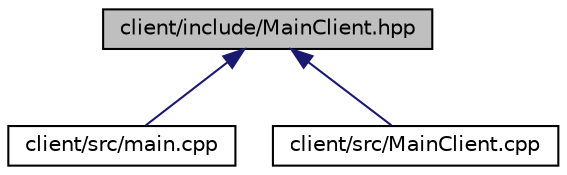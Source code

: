 digraph "client/include/MainClient.hpp"
{
 // INTERACTIVE_SVG=YES
 // LATEX_PDF_SIZE
  edge [fontname="Helvetica",fontsize="10",labelfontname="Helvetica",labelfontsize="10"];
  node [fontname="Helvetica",fontsize="10",shape=record];
  Node1 [label="client/include/MainClient.hpp",height=0.2,width=0.4,color="black", fillcolor="grey75", style="filled", fontcolor="black",tooltip=" "];
  Node1 -> Node2 [dir="back",color="midnightblue",fontsize="10",style="solid",fontname="Helvetica"];
  Node2 [label="client/src/main.cpp",height=0.2,width=0.4,color="black", fillcolor="white", style="filled",URL="$client_2src_2main_8cpp.html",tooltip=" "];
  Node1 -> Node3 [dir="back",color="midnightblue",fontsize="10",style="solid",fontname="Helvetica"];
  Node3 [label="client/src/MainClient.cpp",height=0.2,width=0.4,color="black", fillcolor="white", style="filled",URL="$MainClient_8cpp.html",tooltip=" "];
}
